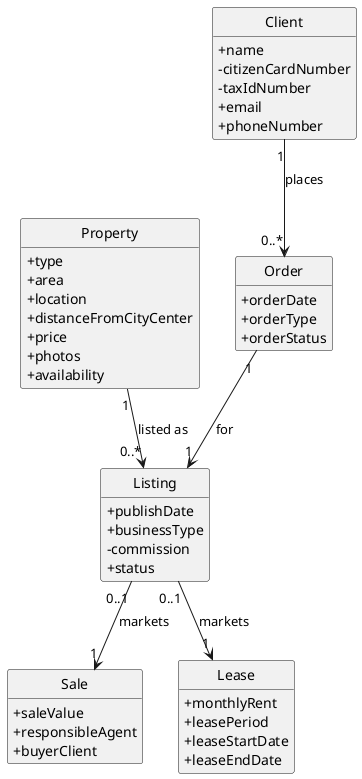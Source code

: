 @startuml
skinparam classAttributeIconSize 0
hide circle
hide methods
class Property {
    +type
    +area
    +location
    +distanceFromCityCenter
    +price
    +photos
    +availability
}
class Client {
    +name
    -citizenCardNumber
    -taxIdNumber
    +email
    +phoneNumber
}

class Sale {
    +saleValue
    +responsibleAgent
    +buyerClient
}

class Lease {
    +monthlyRent
    +leasePeriod
    +leaseStartDate
    +leaseEndDate
}
class Listing {
    +publishDate
    +businessType
    -commission
    +status
}
class Order {
    +orderDate
    +orderType
    +orderStatus
}
Property "1" --> "0..*" Listing : listed as

Listing "0..1" --> "1" Sale : markets
Listing "0..1" --> "1" Lease : markets
Client "1" --> "0..*" Order : places
Order "1" --> "1" Listing : for
@enduml
